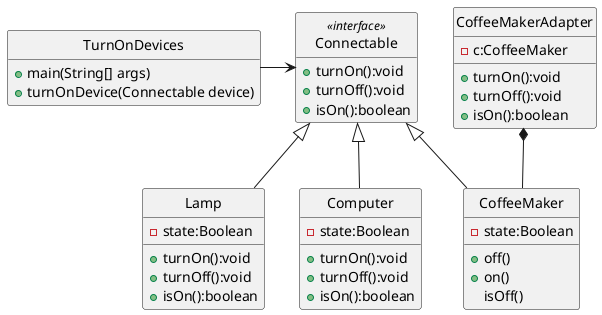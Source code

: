 @startuml lala diagram

class TurnOnDevices{
    + main(String[] args)
    +turnOnDevice(Connectable device)
}
class Connectable <<interface>>{
    +turnOn():void
    +turnOff():void
    +isOn():boolean
}
class Lamp{
    -state:Boolean
    +turnOn():void
    +turnOff():void
    +isOn():boolean
}
class Computer{
    -state:Boolean
    +turnOn():void
    +turnOff():void
    +isOn():boolean
}
class CoffeeMaker{
    -state:Boolean
    +off()
    +on()
    isOff()
}
class CoffeeMakerAdapter{
    -c:CoffeeMaker
    +turnOn():void
    +turnOff():void
    +isOn():boolean
}
hide circle
hide empty members
TurnOnDevices-right->Connectable
Connectable<|-- Lamp
Connectable<|--Computer
Connectable<|--CoffeeMaker
CoffeeMakerAdapter*--CoffeeMaker
@enduml